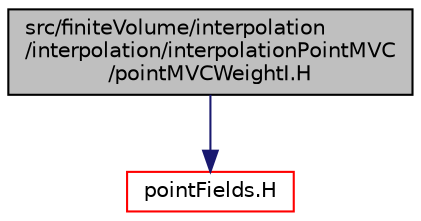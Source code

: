 digraph "src/finiteVolume/interpolation/interpolation/interpolationPointMVC/pointMVCWeightI.H"
{
  bgcolor="transparent";
  edge [fontname="Helvetica",fontsize="10",labelfontname="Helvetica",labelfontsize="10"];
  node [fontname="Helvetica",fontsize="10",shape=record];
  Node1 [label="src/finiteVolume/interpolation\l/interpolation/interpolationPointMVC\l/pointMVCWeightI.H",height=0.2,width=0.4,color="black", fillcolor="grey75", style="filled", fontcolor="black"];
  Node1 -> Node2 [color="midnightblue",fontsize="10",style="solid",fontname="Helvetica"];
  Node2 [label="pointFields.H",height=0.2,width=0.4,color="red",URL="$a08154.html"];
}
